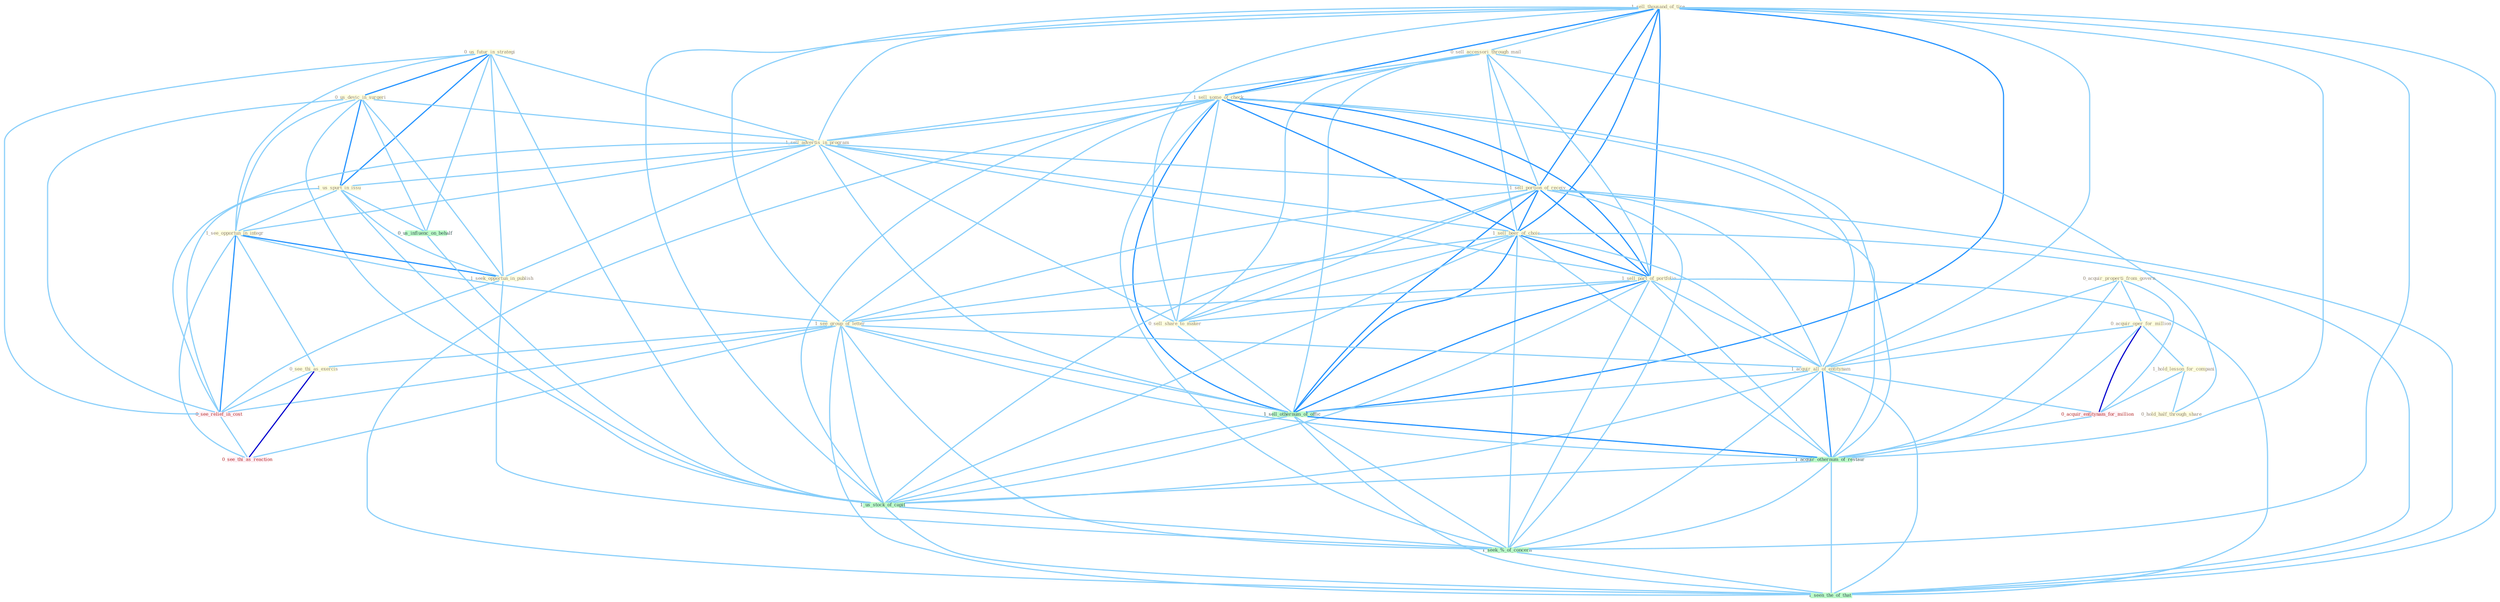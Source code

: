 Graph G{ 
    node
    [shape=polygon,style=filled,width=.5,height=.06,color="#BDFCC9",fixedsize=true,fontsize=4,
    fontcolor="#2f4f4f"];
    {node
    [color="#ffffe0", fontcolor="#8b7d6b"] "0_us_futur_in_strategi " "1_sell_thousand_of_tire " "0_sell_accessori_through_mail " "0_acquir_properti_from_govern " "0_acquir_oper_for_million " "1_sell_some_of_check " "0_us_devic_in_surgeri " "1_sell_advertis_in_program " "1_us_spurt_in_issu " "1_sell_portion_of_receiv " "1_hold_lesson_for_compani " "1_see_opportun_in_integr " "1_sell_beer_of_choic " "0_hold_half_through_share " "1_sell_part_of_portfolio " "1_see_group_of_letter " "1_seek_opportun_in_publish " "0_sell_share_to_maker " "0_see_thi_as_exercis " "1_acquir_all_of_entitynam "}
{node [color="#fff0f5", fontcolor="#b22222"] "0_acquir_entitynam_for_million " "0_see_relief_in_cost " "0_see_thi_as_reaction "}
edge [color="#B0E2FF"];

	"0_us_futur_in_strategi " -- "0_us_devic_in_surgeri " [w="2", color="#1e90ff" , len=0.8];
	"0_us_futur_in_strategi " -- "1_sell_advertis_in_program " [w="1", color="#87cefa" ];
	"0_us_futur_in_strategi " -- "1_us_spurt_in_issu " [w="2", color="#1e90ff" , len=0.8];
	"0_us_futur_in_strategi " -- "1_see_opportun_in_integr " [w="1", color="#87cefa" ];
	"0_us_futur_in_strategi " -- "1_seek_opportun_in_publish " [w="1", color="#87cefa" ];
	"0_us_futur_in_strategi " -- "0_us_influenc_on_behalf " [w="1", color="#87cefa" ];
	"0_us_futur_in_strategi " -- "0_see_relief_in_cost " [w="1", color="#87cefa" ];
	"0_us_futur_in_strategi " -- "1_us_stock_of_capit " [w="1", color="#87cefa" ];
	"1_sell_thousand_of_tire " -- "0_sell_accessori_through_mail " [w="1", color="#87cefa" ];
	"1_sell_thousand_of_tire " -- "1_sell_some_of_check " [w="2", color="#1e90ff" , len=0.8];
	"1_sell_thousand_of_tire " -- "1_sell_advertis_in_program " [w="1", color="#87cefa" ];
	"1_sell_thousand_of_tire " -- "1_sell_portion_of_receiv " [w="2", color="#1e90ff" , len=0.8];
	"1_sell_thousand_of_tire " -- "1_sell_beer_of_choic " [w="2", color="#1e90ff" , len=0.8];
	"1_sell_thousand_of_tire " -- "1_sell_part_of_portfolio " [w="2", color="#1e90ff" , len=0.8];
	"1_sell_thousand_of_tire " -- "1_see_group_of_letter " [w="1", color="#87cefa" ];
	"1_sell_thousand_of_tire " -- "0_sell_share_to_maker " [w="1", color="#87cefa" ];
	"1_sell_thousand_of_tire " -- "1_acquir_all_of_entitynam " [w="1", color="#87cefa" ];
	"1_sell_thousand_of_tire " -- "1_sell_othernum_of_offic " [w="2", color="#1e90ff" , len=0.8];
	"1_sell_thousand_of_tire " -- "1_acquir_othernum_of_restaur " [w="1", color="#87cefa" ];
	"1_sell_thousand_of_tire " -- "1_us_stock_of_capit " [w="1", color="#87cefa" ];
	"1_sell_thousand_of_tire " -- "1_seek_%_of_concern " [w="1", color="#87cefa" ];
	"1_sell_thousand_of_tire " -- "1_seen_the_of_that " [w="1", color="#87cefa" ];
	"0_sell_accessori_through_mail " -- "1_sell_some_of_check " [w="1", color="#87cefa" ];
	"0_sell_accessori_through_mail " -- "1_sell_advertis_in_program " [w="1", color="#87cefa" ];
	"0_sell_accessori_through_mail " -- "1_sell_portion_of_receiv " [w="1", color="#87cefa" ];
	"0_sell_accessori_through_mail " -- "1_sell_beer_of_choic " [w="1", color="#87cefa" ];
	"0_sell_accessori_through_mail " -- "0_hold_half_through_share " [w="1", color="#87cefa" ];
	"0_sell_accessori_through_mail " -- "1_sell_part_of_portfolio " [w="1", color="#87cefa" ];
	"0_sell_accessori_through_mail " -- "0_sell_share_to_maker " [w="1", color="#87cefa" ];
	"0_sell_accessori_through_mail " -- "1_sell_othernum_of_offic " [w="1", color="#87cefa" ];
	"0_acquir_properti_from_govern " -- "0_acquir_oper_for_million " [w="1", color="#87cefa" ];
	"0_acquir_properti_from_govern " -- "1_acquir_all_of_entitynam " [w="1", color="#87cefa" ];
	"0_acquir_properti_from_govern " -- "0_acquir_entitynam_for_million " [w="1", color="#87cefa" ];
	"0_acquir_properti_from_govern " -- "1_acquir_othernum_of_restaur " [w="1", color="#87cefa" ];
	"0_acquir_oper_for_million " -- "1_hold_lesson_for_compani " [w="1", color="#87cefa" ];
	"0_acquir_oper_for_million " -- "1_acquir_all_of_entitynam " [w="1", color="#87cefa" ];
	"0_acquir_oper_for_million " -- "0_acquir_entitynam_for_million " [w="3", color="#0000cd" , len=0.6];
	"0_acquir_oper_for_million " -- "1_acquir_othernum_of_restaur " [w="1", color="#87cefa" ];
	"1_sell_some_of_check " -- "1_sell_advertis_in_program " [w="1", color="#87cefa" ];
	"1_sell_some_of_check " -- "1_sell_portion_of_receiv " [w="2", color="#1e90ff" , len=0.8];
	"1_sell_some_of_check " -- "1_sell_beer_of_choic " [w="2", color="#1e90ff" , len=0.8];
	"1_sell_some_of_check " -- "1_sell_part_of_portfolio " [w="2", color="#1e90ff" , len=0.8];
	"1_sell_some_of_check " -- "1_see_group_of_letter " [w="1", color="#87cefa" ];
	"1_sell_some_of_check " -- "0_sell_share_to_maker " [w="1", color="#87cefa" ];
	"1_sell_some_of_check " -- "1_acquir_all_of_entitynam " [w="1", color="#87cefa" ];
	"1_sell_some_of_check " -- "1_sell_othernum_of_offic " [w="2", color="#1e90ff" , len=0.8];
	"1_sell_some_of_check " -- "1_acquir_othernum_of_restaur " [w="1", color="#87cefa" ];
	"1_sell_some_of_check " -- "1_us_stock_of_capit " [w="1", color="#87cefa" ];
	"1_sell_some_of_check " -- "1_seek_%_of_concern " [w="1", color="#87cefa" ];
	"1_sell_some_of_check " -- "1_seen_the_of_that " [w="1", color="#87cefa" ];
	"0_us_devic_in_surgeri " -- "1_sell_advertis_in_program " [w="1", color="#87cefa" ];
	"0_us_devic_in_surgeri " -- "1_us_spurt_in_issu " [w="2", color="#1e90ff" , len=0.8];
	"0_us_devic_in_surgeri " -- "1_see_opportun_in_integr " [w="1", color="#87cefa" ];
	"0_us_devic_in_surgeri " -- "1_seek_opportun_in_publish " [w="1", color="#87cefa" ];
	"0_us_devic_in_surgeri " -- "0_us_influenc_on_behalf " [w="1", color="#87cefa" ];
	"0_us_devic_in_surgeri " -- "0_see_relief_in_cost " [w="1", color="#87cefa" ];
	"0_us_devic_in_surgeri " -- "1_us_stock_of_capit " [w="1", color="#87cefa" ];
	"1_sell_advertis_in_program " -- "1_us_spurt_in_issu " [w="1", color="#87cefa" ];
	"1_sell_advertis_in_program " -- "1_sell_portion_of_receiv " [w="1", color="#87cefa" ];
	"1_sell_advertis_in_program " -- "1_see_opportun_in_integr " [w="1", color="#87cefa" ];
	"1_sell_advertis_in_program " -- "1_sell_beer_of_choic " [w="1", color="#87cefa" ];
	"1_sell_advertis_in_program " -- "1_sell_part_of_portfolio " [w="1", color="#87cefa" ];
	"1_sell_advertis_in_program " -- "1_seek_opportun_in_publish " [w="1", color="#87cefa" ];
	"1_sell_advertis_in_program " -- "0_sell_share_to_maker " [w="1", color="#87cefa" ];
	"1_sell_advertis_in_program " -- "1_sell_othernum_of_offic " [w="1", color="#87cefa" ];
	"1_sell_advertis_in_program " -- "0_see_relief_in_cost " [w="1", color="#87cefa" ];
	"1_us_spurt_in_issu " -- "1_see_opportun_in_integr " [w="1", color="#87cefa" ];
	"1_us_spurt_in_issu " -- "1_seek_opportun_in_publish " [w="1", color="#87cefa" ];
	"1_us_spurt_in_issu " -- "0_us_influenc_on_behalf " [w="1", color="#87cefa" ];
	"1_us_spurt_in_issu " -- "0_see_relief_in_cost " [w="1", color="#87cefa" ];
	"1_us_spurt_in_issu " -- "1_us_stock_of_capit " [w="1", color="#87cefa" ];
	"1_sell_portion_of_receiv " -- "1_sell_beer_of_choic " [w="2", color="#1e90ff" , len=0.8];
	"1_sell_portion_of_receiv " -- "1_sell_part_of_portfolio " [w="2", color="#1e90ff" , len=0.8];
	"1_sell_portion_of_receiv " -- "1_see_group_of_letter " [w="1", color="#87cefa" ];
	"1_sell_portion_of_receiv " -- "0_sell_share_to_maker " [w="1", color="#87cefa" ];
	"1_sell_portion_of_receiv " -- "1_acquir_all_of_entitynam " [w="1", color="#87cefa" ];
	"1_sell_portion_of_receiv " -- "1_sell_othernum_of_offic " [w="2", color="#1e90ff" , len=0.8];
	"1_sell_portion_of_receiv " -- "1_acquir_othernum_of_restaur " [w="1", color="#87cefa" ];
	"1_sell_portion_of_receiv " -- "1_us_stock_of_capit " [w="1", color="#87cefa" ];
	"1_sell_portion_of_receiv " -- "1_seek_%_of_concern " [w="1", color="#87cefa" ];
	"1_sell_portion_of_receiv " -- "1_seen_the_of_that " [w="1", color="#87cefa" ];
	"1_hold_lesson_for_compani " -- "0_hold_half_through_share " [w="1", color="#87cefa" ];
	"1_hold_lesson_for_compani " -- "0_acquir_entitynam_for_million " [w="1", color="#87cefa" ];
	"1_see_opportun_in_integr " -- "1_see_group_of_letter " [w="1", color="#87cefa" ];
	"1_see_opportun_in_integr " -- "1_seek_opportun_in_publish " [w="2", color="#1e90ff" , len=0.8];
	"1_see_opportun_in_integr " -- "0_see_thi_as_exercis " [w="1", color="#87cefa" ];
	"1_see_opportun_in_integr " -- "0_see_relief_in_cost " [w="2", color="#1e90ff" , len=0.8];
	"1_see_opportun_in_integr " -- "0_see_thi_as_reaction " [w="1", color="#87cefa" ];
	"1_sell_beer_of_choic " -- "1_sell_part_of_portfolio " [w="2", color="#1e90ff" , len=0.8];
	"1_sell_beer_of_choic " -- "1_see_group_of_letter " [w="1", color="#87cefa" ];
	"1_sell_beer_of_choic " -- "0_sell_share_to_maker " [w="1", color="#87cefa" ];
	"1_sell_beer_of_choic " -- "1_acquir_all_of_entitynam " [w="1", color="#87cefa" ];
	"1_sell_beer_of_choic " -- "1_sell_othernum_of_offic " [w="2", color="#1e90ff" , len=0.8];
	"1_sell_beer_of_choic " -- "1_acquir_othernum_of_restaur " [w="1", color="#87cefa" ];
	"1_sell_beer_of_choic " -- "1_us_stock_of_capit " [w="1", color="#87cefa" ];
	"1_sell_beer_of_choic " -- "1_seek_%_of_concern " [w="1", color="#87cefa" ];
	"1_sell_beer_of_choic " -- "1_seen_the_of_that " [w="1", color="#87cefa" ];
	"1_sell_part_of_portfolio " -- "1_see_group_of_letter " [w="1", color="#87cefa" ];
	"1_sell_part_of_portfolio " -- "0_sell_share_to_maker " [w="1", color="#87cefa" ];
	"1_sell_part_of_portfolio " -- "1_acquir_all_of_entitynam " [w="1", color="#87cefa" ];
	"1_sell_part_of_portfolio " -- "1_sell_othernum_of_offic " [w="2", color="#1e90ff" , len=0.8];
	"1_sell_part_of_portfolio " -- "1_acquir_othernum_of_restaur " [w="1", color="#87cefa" ];
	"1_sell_part_of_portfolio " -- "1_us_stock_of_capit " [w="1", color="#87cefa" ];
	"1_sell_part_of_portfolio " -- "1_seek_%_of_concern " [w="1", color="#87cefa" ];
	"1_sell_part_of_portfolio " -- "1_seen_the_of_that " [w="1", color="#87cefa" ];
	"1_see_group_of_letter " -- "0_see_thi_as_exercis " [w="1", color="#87cefa" ];
	"1_see_group_of_letter " -- "1_acquir_all_of_entitynam " [w="1", color="#87cefa" ];
	"1_see_group_of_letter " -- "1_sell_othernum_of_offic " [w="1", color="#87cefa" ];
	"1_see_group_of_letter " -- "0_see_relief_in_cost " [w="1", color="#87cefa" ];
	"1_see_group_of_letter " -- "0_see_thi_as_reaction " [w="1", color="#87cefa" ];
	"1_see_group_of_letter " -- "1_acquir_othernum_of_restaur " [w="1", color="#87cefa" ];
	"1_see_group_of_letter " -- "1_us_stock_of_capit " [w="1", color="#87cefa" ];
	"1_see_group_of_letter " -- "1_seek_%_of_concern " [w="1", color="#87cefa" ];
	"1_see_group_of_letter " -- "1_seen_the_of_that " [w="1", color="#87cefa" ];
	"1_seek_opportun_in_publish " -- "0_see_relief_in_cost " [w="1", color="#87cefa" ];
	"1_seek_opportun_in_publish " -- "1_seek_%_of_concern " [w="1", color="#87cefa" ];
	"0_sell_share_to_maker " -- "1_sell_othernum_of_offic " [w="1", color="#87cefa" ];
	"0_see_thi_as_exercis " -- "0_see_relief_in_cost " [w="1", color="#87cefa" ];
	"0_see_thi_as_exercis " -- "0_see_thi_as_reaction " [w="3", color="#0000cd" , len=0.6];
	"1_acquir_all_of_entitynam " -- "0_acquir_entitynam_for_million " [w="1", color="#87cefa" ];
	"1_acquir_all_of_entitynam " -- "1_sell_othernum_of_offic " [w="1", color="#87cefa" ];
	"1_acquir_all_of_entitynam " -- "1_acquir_othernum_of_restaur " [w="2", color="#1e90ff" , len=0.8];
	"1_acquir_all_of_entitynam " -- "1_us_stock_of_capit " [w="1", color="#87cefa" ];
	"1_acquir_all_of_entitynam " -- "1_seek_%_of_concern " [w="1", color="#87cefa" ];
	"1_acquir_all_of_entitynam " -- "1_seen_the_of_that " [w="1", color="#87cefa" ];
	"0_acquir_entitynam_for_million " -- "1_acquir_othernum_of_restaur " [w="1", color="#87cefa" ];
	"1_sell_othernum_of_offic " -- "1_acquir_othernum_of_restaur " [w="2", color="#1e90ff" , len=0.8];
	"1_sell_othernum_of_offic " -- "1_us_stock_of_capit " [w="1", color="#87cefa" ];
	"1_sell_othernum_of_offic " -- "1_seek_%_of_concern " [w="1", color="#87cefa" ];
	"1_sell_othernum_of_offic " -- "1_seen_the_of_that " [w="1", color="#87cefa" ];
	"0_us_influenc_on_behalf " -- "1_us_stock_of_capit " [w="1", color="#87cefa" ];
	"0_see_relief_in_cost " -- "0_see_thi_as_reaction " [w="1", color="#87cefa" ];
	"1_acquir_othernum_of_restaur " -- "1_us_stock_of_capit " [w="1", color="#87cefa" ];
	"1_acquir_othernum_of_restaur " -- "1_seek_%_of_concern " [w="1", color="#87cefa" ];
	"1_acquir_othernum_of_restaur " -- "1_seen_the_of_that " [w="1", color="#87cefa" ];
	"1_us_stock_of_capit " -- "1_seek_%_of_concern " [w="1", color="#87cefa" ];
	"1_us_stock_of_capit " -- "1_seen_the_of_that " [w="1", color="#87cefa" ];
	"1_seek_%_of_concern " -- "1_seen_the_of_that " [w="1", color="#87cefa" ];
}